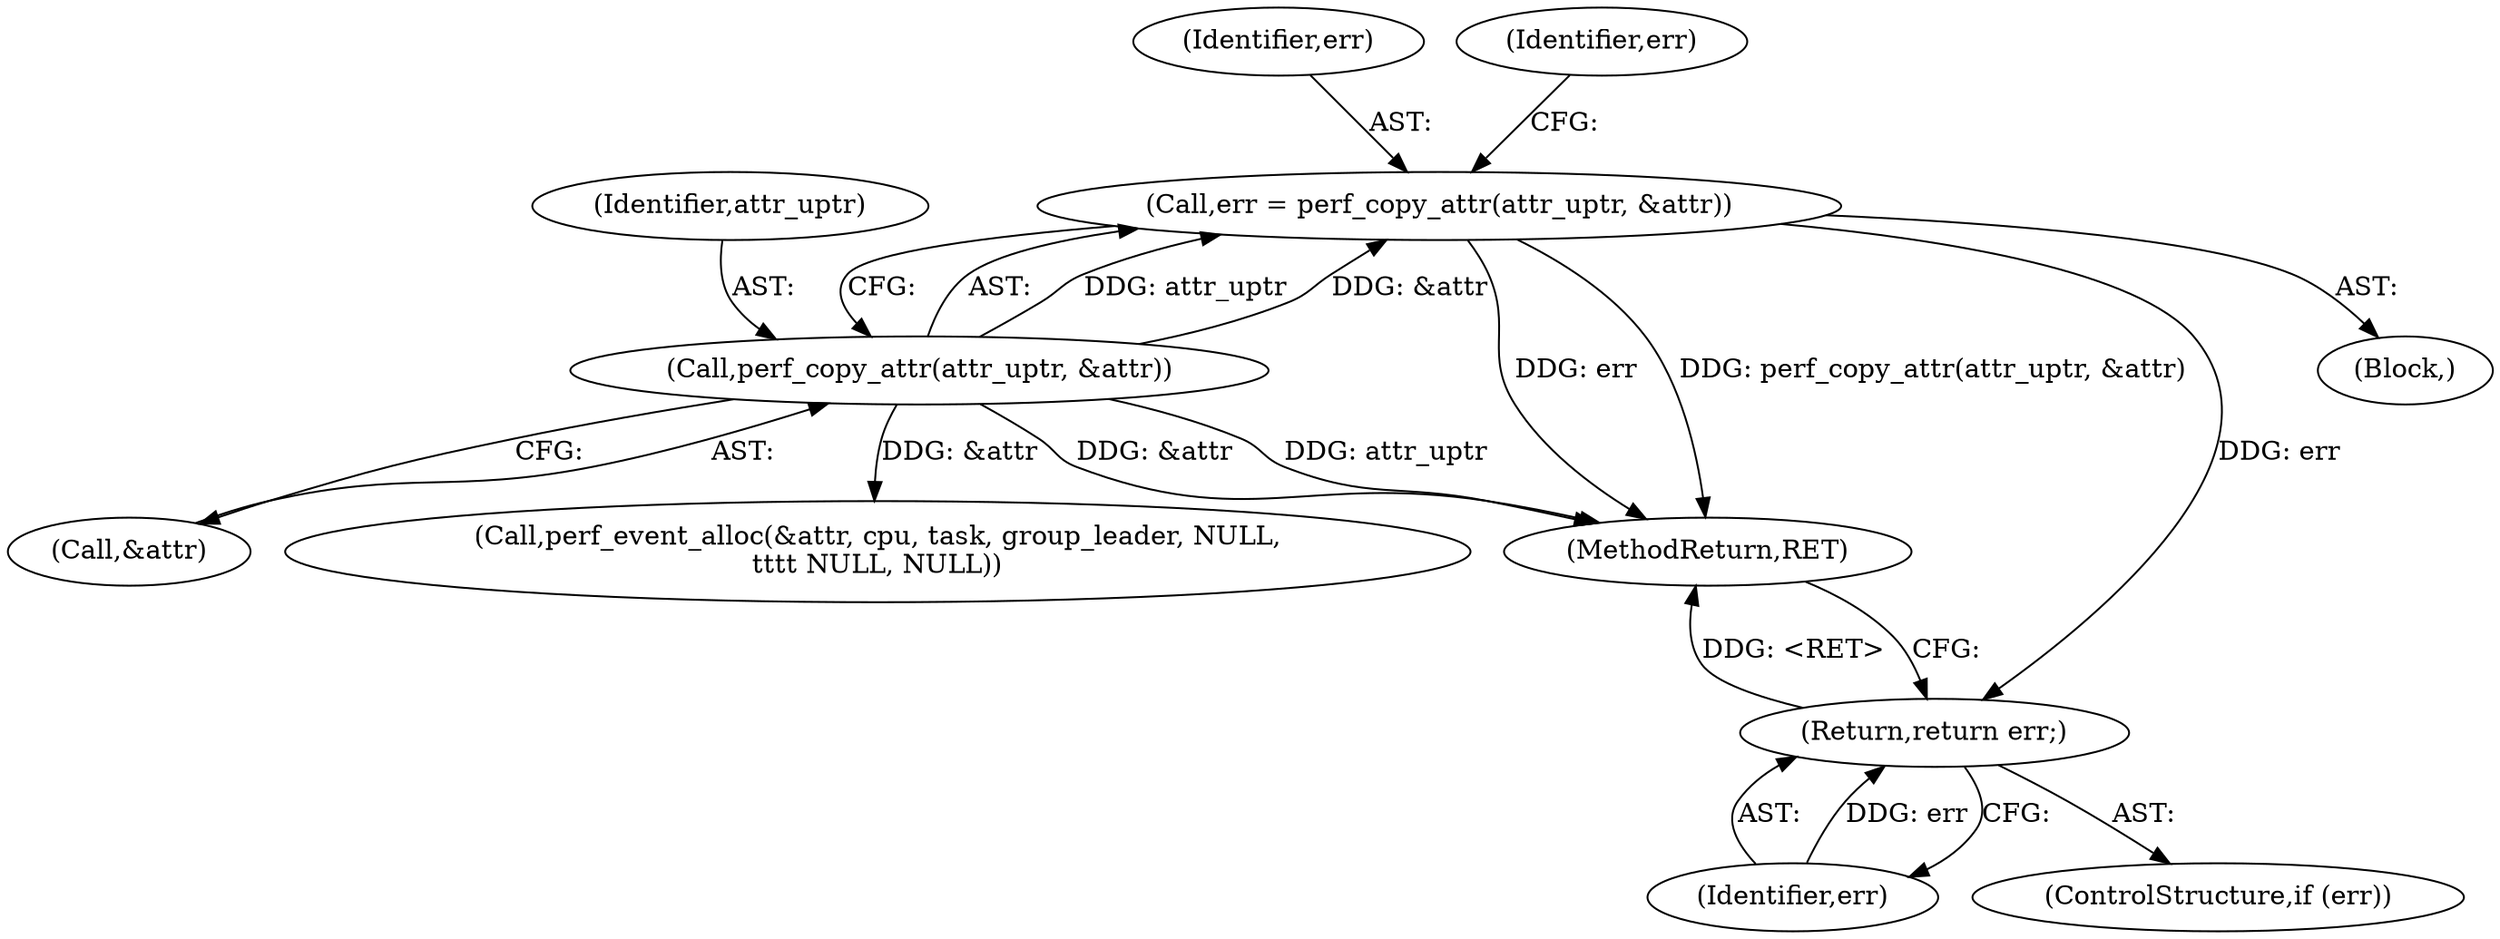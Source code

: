 digraph "0_linux_c3c87e770458aa004bd7ed3f29945ff436fd6511@API" {
"1000169" [label="(Call,err = perf_copy_attr(attr_uptr, &attr))"];
"1000171" [label="(Call,perf_copy_attr(attr_uptr, &attr))"];
"1000177" [label="(Return,return err;)"];
"1000178" [label="(Identifier,err)"];
"1000668" [label="(MethodReturn,RET)"];
"1000177" [label="(Return,return err;)"];
"1000330" [label="(Call,perf_event_alloc(&attr, cpu, task, group_leader, NULL,\n\t\t\t\t NULL, NULL))"];
"1000170" [label="(Identifier,err)"];
"1000171" [label="(Call,perf_copy_attr(attr_uptr, &attr))"];
"1000173" [label="(Call,&attr)"];
"1000169" [label="(Call,err = perf_copy_attr(attr_uptr, &attr))"];
"1000175" [label="(ControlStructure,if (err))"];
"1000176" [label="(Identifier,err)"];
"1000172" [label="(Identifier,attr_uptr)"];
"1000127" [label="(Block,)"];
"1000169" -> "1000127"  [label="AST: "];
"1000169" -> "1000171"  [label="CFG: "];
"1000170" -> "1000169"  [label="AST: "];
"1000171" -> "1000169"  [label="AST: "];
"1000176" -> "1000169"  [label="CFG: "];
"1000169" -> "1000668"  [label="DDG: perf_copy_attr(attr_uptr, &attr)"];
"1000169" -> "1000668"  [label="DDG: err"];
"1000171" -> "1000169"  [label="DDG: attr_uptr"];
"1000171" -> "1000169"  [label="DDG: &attr"];
"1000169" -> "1000177"  [label="DDG: err"];
"1000171" -> "1000173"  [label="CFG: "];
"1000172" -> "1000171"  [label="AST: "];
"1000173" -> "1000171"  [label="AST: "];
"1000171" -> "1000668"  [label="DDG: attr_uptr"];
"1000171" -> "1000668"  [label="DDG: &attr"];
"1000171" -> "1000330"  [label="DDG: &attr"];
"1000177" -> "1000175"  [label="AST: "];
"1000177" -> "1000178"  [label="CFG: "];
"1000178" -> "1000177"  [label="AST: "];
"1000668" -> "1000177"  [label="CFG: "];
"1000177" -> "1000668"  [label="DDG: <RET>"];
"1000178" -> "1000177"  [label="DDG: err"];
}
